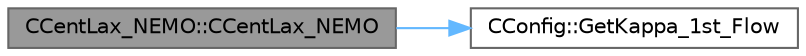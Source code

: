 digraph "CCentLax_NEMO::CCentLax_NEMO"
{
 // LATEX_PDF_SIZE
  bgcolor="transparent";
  edge [fontname=Helvetica,fontsize=10,labelfontname=Helvetica,labelfontsize=10];
  node [fontname=Helvetica,fontsize=10,shape=box,height=0.2,width=0.4];
  rankdir="LR";
  Node1 [id="Node000001",label="CCentLax_NEMO::CCentLax_NEMO",height=0.2,width=0.4,color="gray40", fillcolor="grey60", style="filled", fontcolor="black",tooltip="Constructor of the class."];
  Node1 -> Node2 [id="edge1_Node000001_Node000002",color="steelblue1",style="solid",tooltip=" "];
  Node2 [id="Node000002",label="CConfig::GetKappa_1st_Flow",height=0.2,width=0.4,color="grey40", fillcolor="white", style="filled",URL="$classCConfig.html#a93dc67cb26b9075de5204a86144a34c4",tooltip="Value of the calibrated constant for the Lax method (center scheme)."];
}
